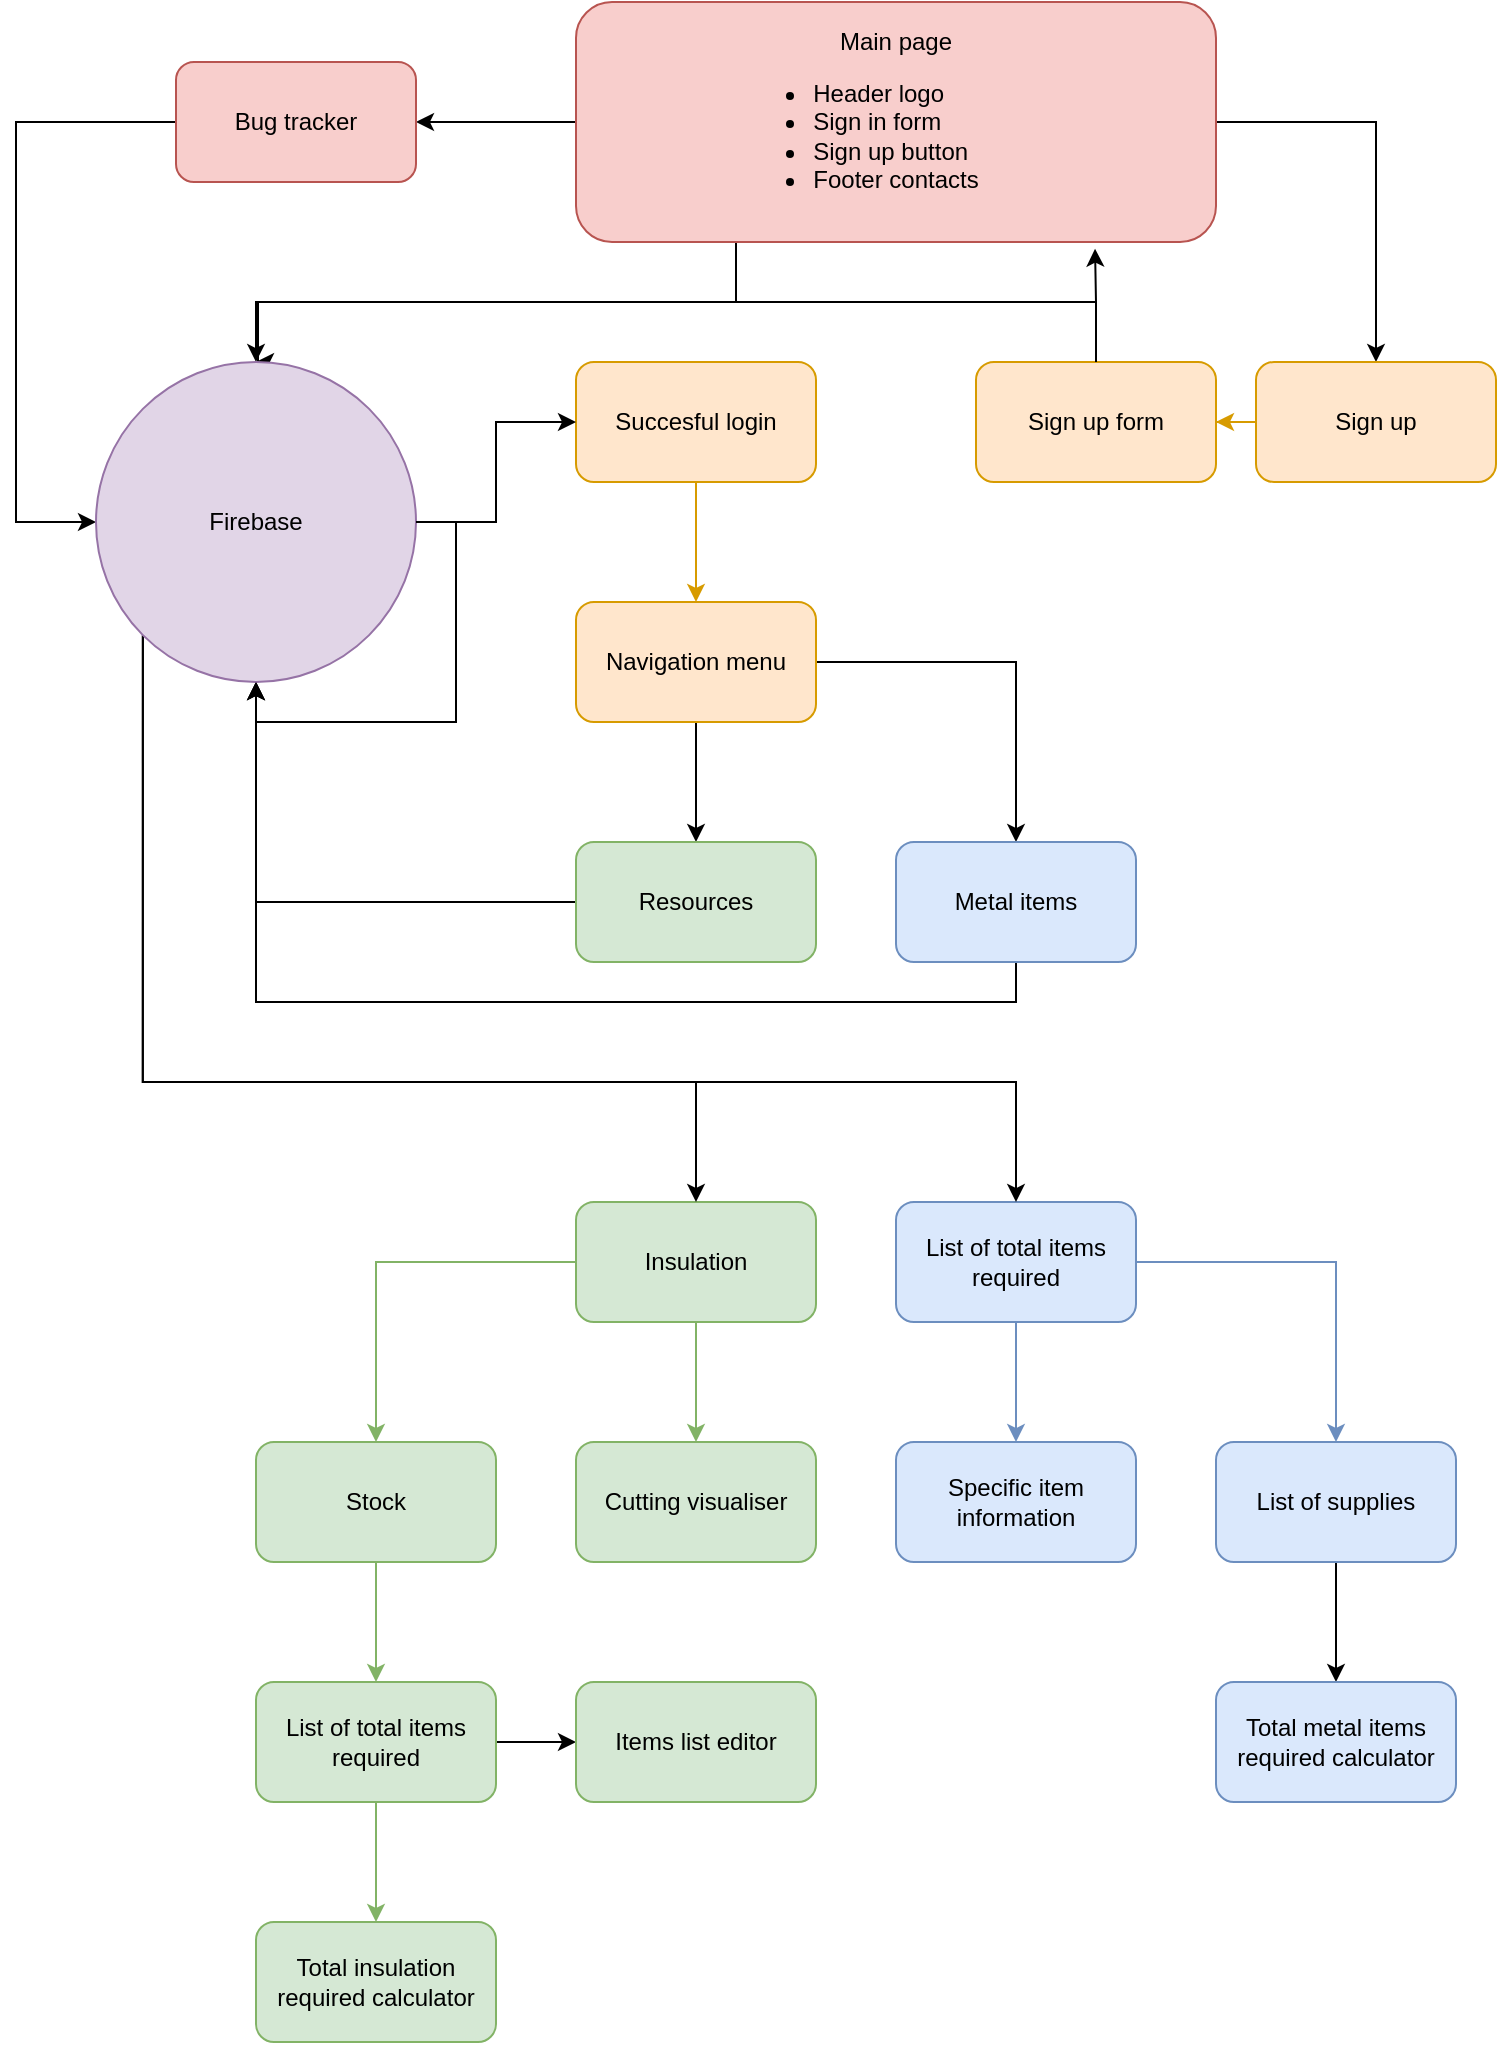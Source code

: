 <mxfile version="25.0.3">
  <diagram name="Страница — 1" id="Z4lZhUD53vE_FyP3zHgj">
    <mxGraphModel dx="1050" dy="653" grid="1" gridSize="10" guides="1" tooltips="1" connect="1" arrows="1" fold="1" page="1" pageScale="1" pageWidth="827" pageHeight="1169" math="0" shadow="0">
      <root>
        <mxCell id="0" />
        <mxCell id="1" parent="0" />
        <mxCell id="vcnptdvdnts8XB76Tbuo-43" value="" style="edgeStyle=orthogonalEdgeStyle;rounded=0;orthogonalLoop=1;jettySize=auto;html=1;" edge="1" parent="1" source="vcnptdvdnts8XB76Tbuo-2" target="vcnptdvdnts8XB76Tbuo-42">
          <mxGeometry relative="1" as="geometry" />
        </mxCell>
        <mxCell id="vcnptdvdnts8XB76Tbuo-62" style="edgeStyle=orthogonalEdgeStyle;rounded=0;orthogonalLoop=1;jettySize=auto;html=1;exitX=0.25;exitY=1;exitDx=0;exitDy=0;" edge="1" parent="1" source="vcnptdvdnts8XB76Tbuo-2" target="vcnptdvdnts8XB76Tbuo-51">
          <mxGeometry relative="1" as="geometry" />
        </mxCell>
        <mxCell id="vcnptdvdnts8XB76Tbuo-65" style="edgeStyle=orthogonalEdgeStyle;rounded=0;orthogonalLoop=1;jettySize=auto;html=1;exitX=1;exitY=0.5;exitDx=0;exitDy=0;entryX=0.5;entryY=0;entryDx=0;entryDy=0;" edge="1" parent="1" source="vcnptdvdnts8XB76Tbuo-2" target="vcnptdvdnts8XB76Tbuo-5">
          <mxGeometry relative="1" as="geometry" />
        </mxCell>
        <mxCell id="vcnptdvdnts8XB76Tbuo-2" value="Main page&lt;br&gt;&lt;ul style=&quot;padding-left: 0px;&quot;&gt;&lt;li style=&quot;text-align: left;&quot;&gt;Header logo&lt;/li&gt;&lt;li style=&quot;text-align: left;&quot;&gt;Sign in form&lt;/li&gt;&lt;li style=&quot;text-align: left;&quot;&gt;Sign up button&lt;/li&gt;&lt;li style=&quot;text-align: left;&quot;&gt;Footer contacts&lt;/li&gt;&lt;/ul&gt;" style="rounded=1;whiteSpace=wrap;html=1;align=center;fillColor=#f8cecc;strokeColor=#b85450;" vertex="1" parent="1">
          <mxGeometry x="320" y="60" width="320" height="120" as="geometry" />
        </mxCell>
        <mxCell id="vcnptdvdnts8XB76Tbuo-8" value="" style="edgeStyle=orthogonalEdgeStyle;rounded=0;orthogonalLoop=1;jettySize=auto;html=1;fillColor=#ffe6cc;strokeColor=#d79b00;" edge="1" parent="1" source="vcnptdvdnts8XB76Tbuo-3" target="vcnptdvdnts8XB76Tbuo-7">
          <mxGeometry relative="1" as="geometry" />
        </mxCell>
        <mxCell id="vcnptdvdnts8XB76Tbuo-3" value="Succesful login" style="rounded=1;whiteSpace=wrap;html=1;fillColor=#ffe6cc;strokeColor=#d79b00;" vertex="1" parent="1">
          <mxGeometry x="320" y="240" width="120" height="60" as="geometry" />
        </mxCell>
        <mxCell id="vcnptdvdnts8XB76Tbuo-10" value="" style="edgeStyle=orthogonalEdgeStyle;rounded=0;orthogonalLoop=1;jettySize=auto;html=1;fillColor=#ffe6cc;strokeColor=#d79b00;" edge="1" parent="1" source="vcnptdvdnts8XB76Tbuo-5" target="vcnptdvdnts8XB76Tbuo-9">
          <mxGeometry relative="1" as="geometry" />
        </mxCell>
        <mxCell id="vcnptdvdnts8XB76Tbuo-5" value="Sign up" style="rounded=1;whiteSpace=wrap;html=1;fillColor=#ffe6cc;strokeColor=#d79b00;" vertex="1" parent="1">
          <mxGeometry x="660" y="240" width="120" height="60" as="geometry" />
        </mxCell>
        <mxCell id="vcnptdvdnts8XB76Tbuo-13" value="" style="edgeStyle=orthogonalEdgeStyle;rounded=0;orthogonalLoop=1;jettySize=auto;html=1;" edge="1" parent="1" source="vcnptdvdnts8XB76Tbuo-7" target="vcnptdvdnts8XB76Tbuo-12">
          <mxGeometry relative="1" as="geometry" />
        </mxCell>
        <mxCell id="vcnptdvdnts8XB76Tbuo-17" value="" style="edgeStyle=orthogonalEdgeStyle;rounded=0;orthogonalLoop=1;jettySize=auto;html=1;" edge="1" parent="1" source="vcnptdvdnts8XB76Tbuo-7" target="vcnptdvdnts8XB76Tbuo-16">
          <mxGeometry relative="1" as="geometry" />
        </mxCell>
        <mxCell id="vcnptdvdnts8XB76Tbuo-7" value="Navigation menu" style="whiteSpace=wrap;html=1;rounded=1;fillColor=#ffe6cc;strokeColor=#d79b00;" vertex="1" parent="1">
          <mxGeometry x="320" y="360" width="120" height="60" as="geometry" />
        </mxCell>
        <mxCell id="vcnptdvdnts8XB76Tbuo-66" style="edgeStyle=orthogonalEdgeStyle;rounded=0;orthogonalLoop=1;jettySize=auto;html=1;exitX=0.5;exitY=0;exitDx=0;exitDy=0;entryX=0.5;entryY=0;entryDx=0;entryDy=0;" edge="1" parent="1" source="vcnptdvdnts8XB76Tbuo-9" target="vcnptdvdnts8XB76Tbuo-51">
          <mxGeometry relative="1" as="geometry">
            <mxPoint x="160" y="230" as="targetPoint" />
            <Array as="points">
              <mxPoint x="580" y="210" />
              <mxPoint x="161" y="210" />
            </Array>
          </mxGeometry>
        </mxCell>
        <mxCell id="vcnptdvdnts8XB76Tbuo-9" value="Sign up form" style="whiteSpace=wrap;html=1;rounded=1;fillColor=#ffe6cc;strokeColor=#d79b00;" vertex="1" parent="1">
          <mxGeometry x="520" y="240" width="120" height="60" as="geometry" />
        </mxCell>
        <mxCell id="vcnptdvdnts8XB76Tbuo-52" value="" style="edgeStyle=orthogonalEdgeStyle;rounded=0;orthogonalLoop=1;jettySize=auto;html=1;" edge="1" parent="1" source="vcnptdvdnts8XB76Tbuo-12" target="vcnptdvdnts8XB76Tbuo-51">
          <mxGeometry relative="1" as="geometry" />
        </mxCell>
        <mxCell id="vcnptdvdnts8XB76Tbuo-12" value="Resources" style="rounded=1;whiteSpace=wrap;html=1;fillColor=#d5e8d4;strokeColor=#82b366;" vertex="1" parent="1">
          <mxGeometry x="320" y="480" width="120" height="60" as="geometry" />
        </mxCell>
        <mxCell id="vcnptdvdnts8XB76Tbuo-58" style="edgeStyle=orthogonalEdgeStyle;rounded=0;orthogonalLoop=1;jettySize=auto;html=1;exitX=0.5;exitY=1;exitDx=0;exitDy=0;entryX=0.5;entryY=1;entryDx=0;entryDy=0;" edge="1" parent="1" source="vcnptdvdnts8XB76Tbuo-16" target="vcnptdvdnts8XB76Tbuo-51">
          <mxGeometry relative="1" as="geometry">
            <mxPoint x="160" y="410" as="targetPoint" />
          </mxGeometry>
        </mxCell>
        <mxCell id="vcnptdvdnts8XB76Tbuo-16" value="Metal items" style="whiteSpace=wrap;html=1;rounded=1;fillColor=#dae8fc;strokeColor=#6c8ebf;" vertex="1" parent="1">
          <mxGeometry x="480" y="480" width="120" height="60" as="geometry" />
        </mxCell>
        <mxCell id="vcnptdvdnts8XB76Tbuo-23" value="" style="edgeStyle=orthogonalEdgeStyle;rounded=0;orthogonalLoop=1;jettySize=auto;html=1;fillColor=#d5e8d4;strokeColor=#82b366;" edge="1" parent="1" source="vcnptdvdnts8XB76Tbuo-20" target="vcnptdvdnts8XB76Tbuo-22">
          <mxGeometry relative="1" as="geometry" />
        </mxCell>
        <mxCell id="vcnptdvdnts8XB76Tbuo-25" value="" style="edgeStyle=orthogonalEdgeStyle;rounded=0;orthogonalLoop=1;jettySize=auto;html=1;fillColor=#d5e8d4;strokeColor=#82b366;" edge="1" parent="1" source="vcnptdvdnts8XB76Tbuo-20" target="vcnptdvdnts8XB76Tbuo-24">
          <mxGeometry relative="1" as="geometry" />
        </mxCell>
        <mxCell id="vcnptdvdnts8XB76Tbuo-20" value="Insulation" style="whiteSpace=wrap;html=1;rounded=1;fillColor=#d5e8d4;strokeColor=#82b366;" vertex="1" parent="1">
          <mxGeometry x="320" y="660" width="120" height="60" as="geometry" />
        </mxCell>
        <mxCell id="vcnptdvdnts8XB76Tbuo-31" value="" style="edgeStyle=orthogonalEdgeStyle;rounded=0;orthogonalLoop=1;jettySize=auto;html=1;fillColor=#d5e8d4;strokeColor=#82b366;" edge="1" parent="1" source="vcnptdvdnts8XB76Tbuo-22" target="vcnptdvdnts8XB76Tbuo-30">
          <mxGeometry relative="1" as="geometry" />
        </mxCell>
        <mxCell id="vcnptdvdnts8XB76Tbuo-22" value="Stock" style="whiteSpace=wrap;html=1;rounded=1;fillColor=#d5e8d4;strokeColor=#82b366;" vertex="1" parent="1">
          <mxGeometry x="160" y="780" width="120" height="60" as="geometry" />
        </mxCell>
        <mxCell id="vcnptdvdnts8XB76Tbuo-24" value="Cutting visualiser" style="whiteSpace=wrap;html=1;rounded=1;fillColor=#d5e8d4;strokeColor=#82b366;" vertex="1" parent="1">
          <mxGeometry x="320" y="780" width="120" height="60" as="geometry" />
        </mxCell>
        <mxCell id="vcnptdvdnts8XB76Tbuo-33" value="" style="edgeStyle=orthogonalEdgeStyle;rounded=0;orthogonalLoop=1;jettySize=auto;html=1;fillColor=#d5e8d4;strokeColor=#82b366;" edge="1" parent="1" source="vcnptdvdnts8XB76Tbuo-30" target="vcnptdvdnts8XB76Tbuo-32">
          <mxGeometry relative="1" as="geometry" />
        </mxCell>
        <mxCell id="vcnptdvdnts8XB76Tbuo-47" value="" style="edgeStyle=orthogonalEdgeStyle;rounded=0;orthogonalLoop=1;jettySize=auto;html=1;" edge="1" parent="1" source="vcnptdvdnts8XB76Tbuo-30" target="vcnptdvdnts8XB76Tbuo-46">
          <mxGeometry relative="1" as="geometry" />
        </mxCell>
        <mxCell id="vcnptdvdnts8XB76Tbuo-30" value="List of total items required" style="whiteSpace=wrap;html=1;rounded=1;fillColor=#d5e8d4;strokeColor=#82b366;" vertex="1" parent="1">
          <mxGeometry x="160" y="900" width="120" height="60" as="geometry" />
        </mxCell>
        <mxCell id="vcnptdvdnts8XB76Tbuo-32" value="Total insulation required calculator" style="whiteSpace=wrap;html=1;rounded=1;fillColor=#d5e8d4;strokeColor=#82b366;" vertex="1" parent="1">
          <mxGeometry x="160" y="1020" width="120" height="60" as="geometry" />
        </mxCell>
        <mxCell id="vcnptdvdnts8XB76Tbuo-39" value="" style="edgeStyle=orthogonalEdgeStyle;rounded=0;orthogonalLoop=1;jettySize=auto;html=1;fillColor=#dae8fc;strokeColor=#6c8ebf;" edge="1" parent="1" source="vcnptdvdnts8XB76Tbuo-36" target="vcnptdvdnts8XB76Tbuo-38">
          <mxGeometry relative="1" as="geometry" />
        </mxCell>
        <mxCell id="vcnptdvdnts8XB76Tbuo-41" value="" style="edgeStyle=orthogonalEdgeStyle;rounded=0;orthogonalLoop=1;jettySize=auto;html=1;fillColor=#dae8fc;strokeColor=#6c8ebf;" edge="1" parent="1" source="vcnptdvdnts8XB76Tbuo-36" target="vcnptdvdnts8XB76Tbuo-40">
          <mxGeometry relative="1" as="geometry" />
        </mxCell>
        <mxCell id="vcnptdvdnts8XB76Tbuo-36" value="List of total items required" style="whiteSpace=wrap;html=1;rounded=1;fillColor=#dae8fc;strokeColor=#6c8ebf;" vertex="1" parent="1">
          <mxGeometry x="480" y="660" width="120" height="60" as="geometry" />
        </mxCell>
        <mxCell id="vcnptdvdnts8XB76Tbuo-38" value="Specific item information" style="whiteSpace=wrap;html=1;rounded=1;fillColor=#dae8fc;strokeColor=#6c8ebf;" vertex="1" parent="1">
          <mxGeometry x="480" y="780" width="120" height="60" as="geometry" />
        </mxCell>
        <mxCell id="vcnptdvdnts8XB76Tbuo-45" value="" style="edgeStyle=orthogonalEdgeStyle;rounded=0;orthogonalLoop=1;jettySize=auto;html=1;" edge="1" parent="1" source="vcnptdvdnts8XB76Tbuo-40" target="vcnptdvdnts8XB76Tbuo-44">
          <mxGeometry relative="1" as="geometry" />
        </mxCell>
        <mxCell id="vcnptdvdnts8XB76Tbuo-40" value="List of supplies" style="whiteSpace=wrap;html=1;rounded=1;fillColor=#dae8fc;strokeColor=#6c8ebf;" vertex="1" parent="1">
          <mxGeometry x="640" y="780" width="120" height="60" as="geometry" />
        </mxCell>
        <mxCell id="vcnptdvdnts8XB76Tbuo-69" style="edgeStyle=orthogonalEdgeStyle;rounded=0;orthogonalLoop=1;jettySize=auto;html=1;exitX=0;exitY=0.5;exitDx=0;exitDy=0;entryX=0;entryY=0.5;entryDx=0;entryDy=0;" edge="1" parent="1" source="vcnptdvdnts8XB76Tbuo-42" target="vcnptdvdnts8XB76Tbuo-51">
          <mxGeometry relative="1" as="geometry">
            <Array as="points">
              <mxPoint x="40" y="120" />
              <mxPoint x="40" y="320" />
            </Array>
          </mxGeometry>
        </mxCell>
        <mxCell id="vcnptdvdnts8XB76Tbuo-42" value="Bug tracker" style="whiteSpace=wrap;html=1;fillColor=#f8cecc;strokeColor=#b85450;rounded=1;" vertex="1" parent="1">
          <mxGeometry x="120" y="90" width="120" height="60" as="geometry" />
        </mxCell>
        <mxCell id="vcnptdvdnts8XB76Tbuo-44" value="Total metal items required calculator" style="whiteSpace=wrap;html=1;fillColor=#dae8fc;strokeColor=#6c8ebf;rounded=1;" vertex="1" parent="1">
          <mxGeometry x="640" y="900" width="120" height="60" as="geometry" />
        </mxCell>
        <mxCell id="vcnptdvdnts8XB76Tbuo-46" value="Items list editor" style="whiteSpace=wrap;html=1;fillColor=#d5e8d4;strokeColor=#82b366;rounded=1;" vertex="1" parent="1">
          <mxGeometry x="320" y="900" width="120" height="60" as="geometry" />
        </mxCell>
        <mxCell id="vcnptdvdnts8XB76Tbuo-59" style="edgeStyle=orthogonalEdgeStyle;rounded=0;orthogonalLoop=1;jettySize=auto;html=1;exitX=0;exitY=1;exitDx=0;exitDy=0;entryX=0.5;entryY=0;entryDx=0;entryDy=0;" edge="1" parent="1" source="vcnptdvdnts8XB76Tbuo-51" target="vcnptdvdnts8XB76Tbuo-20">
          <mxGeometry relative="1" as="geometry">
            <mxPoint x="103" y="680" as="targetPoint" />
            <Array as="points">
              <mxPoint x="103" y="600" />
              <mxPoint x="380" y="600" />
            </Array>
          </mxGeometry>
        </mxCell>
        <mxCell id="vcnptdvdnts8XB76Tbuo-60" style="edgeStyle=orthogonalEdgeStyle;rounded=0;orthogonalLoop=1;jettySize=auto;html=1;exitX=0;exitY=1;exitDx=0;exitDy=0;" edge="1" parent="1" source="vcnptdvdnts8XB76Tbuo-51" target="vcnptdvdnts8XB76Tbuo-36">
          <mxGeometry relative="1" as="geometry">
            <Array as="points">
              <mxPoint x="103" y="600" />
              <mxPoint x="540" y="600" />
            </Array>
          </mxGeometry>
        </mxCell>
        <mxCell id="vcnptdvdnts8XB76Tbuo-64" style="edgeStyle=orthogonalEdgeStyle;rounded=0;orthogonalLoop=1;jettySize=auto;html=1;exitX=1;exitY=0.5;exitDx=0;exitDy=0;entryX=0;entryY=0.5;entryDx=0;entryDy=0;" edge="1" parent="1" source="vcnptdvdnts8XB76Tbuo-51" target="vcnptdvdnts8XB76Tbuo-3">
          <mxGeometry relative="1" as="geometry" />
        </mxCell>
        <mxCell id="vcnptdvdnts8XB76Tbuo-51" value="Firebase" style="ellipse;whiteSpace=wrap;html=1;fillColor=#e1d5e7;strokeColor=#9673a6;rounded=1;" vertex="1" parent="1">
          <mxGeometry x="80" y="240" width="160" height="160" as="geometry" />
        </mxCell>
        <mxCell id="vcnptdvdnts8XB76Tbuo-67" style="edgeStyle=orthogonalEdgeStyle;rounded=0;orthogonalLoop=1;jettySize=auto;html=1;exitX=1;exitY=0.5;exitDx=0;exitDy=0;" edge="1" parent="1" source="vcnptdvdnts8XB76Tbuo-51" target="vcnptdvdnts8XB76Tbuo-51">
          <mxGeometry relative="1" as="geometry" />
        </mxCell>
        <mxCell id="vcnptdvdnts8XB76Tbuo-68" style="edgeStyle=orthogonalEdgeStyle;rounded=0;orthogonalLoop=1;jettySize=auto;html=1;exitX=0.5;exitY=0;exitDx=0;exitDy=0;entryX=0.811;entryY=1.028;entryDx=0;entryDy=0;entryPerimeter=0;" edge="1" parent="1" source="vcnptdvdnts8XB76Tbuo-9" target="vcnptdvdnts8XB76Tbuo-2">
          <mxGeometry relative="1" as="geometry" />
        </mxCell>
      </root>
    </mxGraphModel>
  </diagram>
</mxfile>
